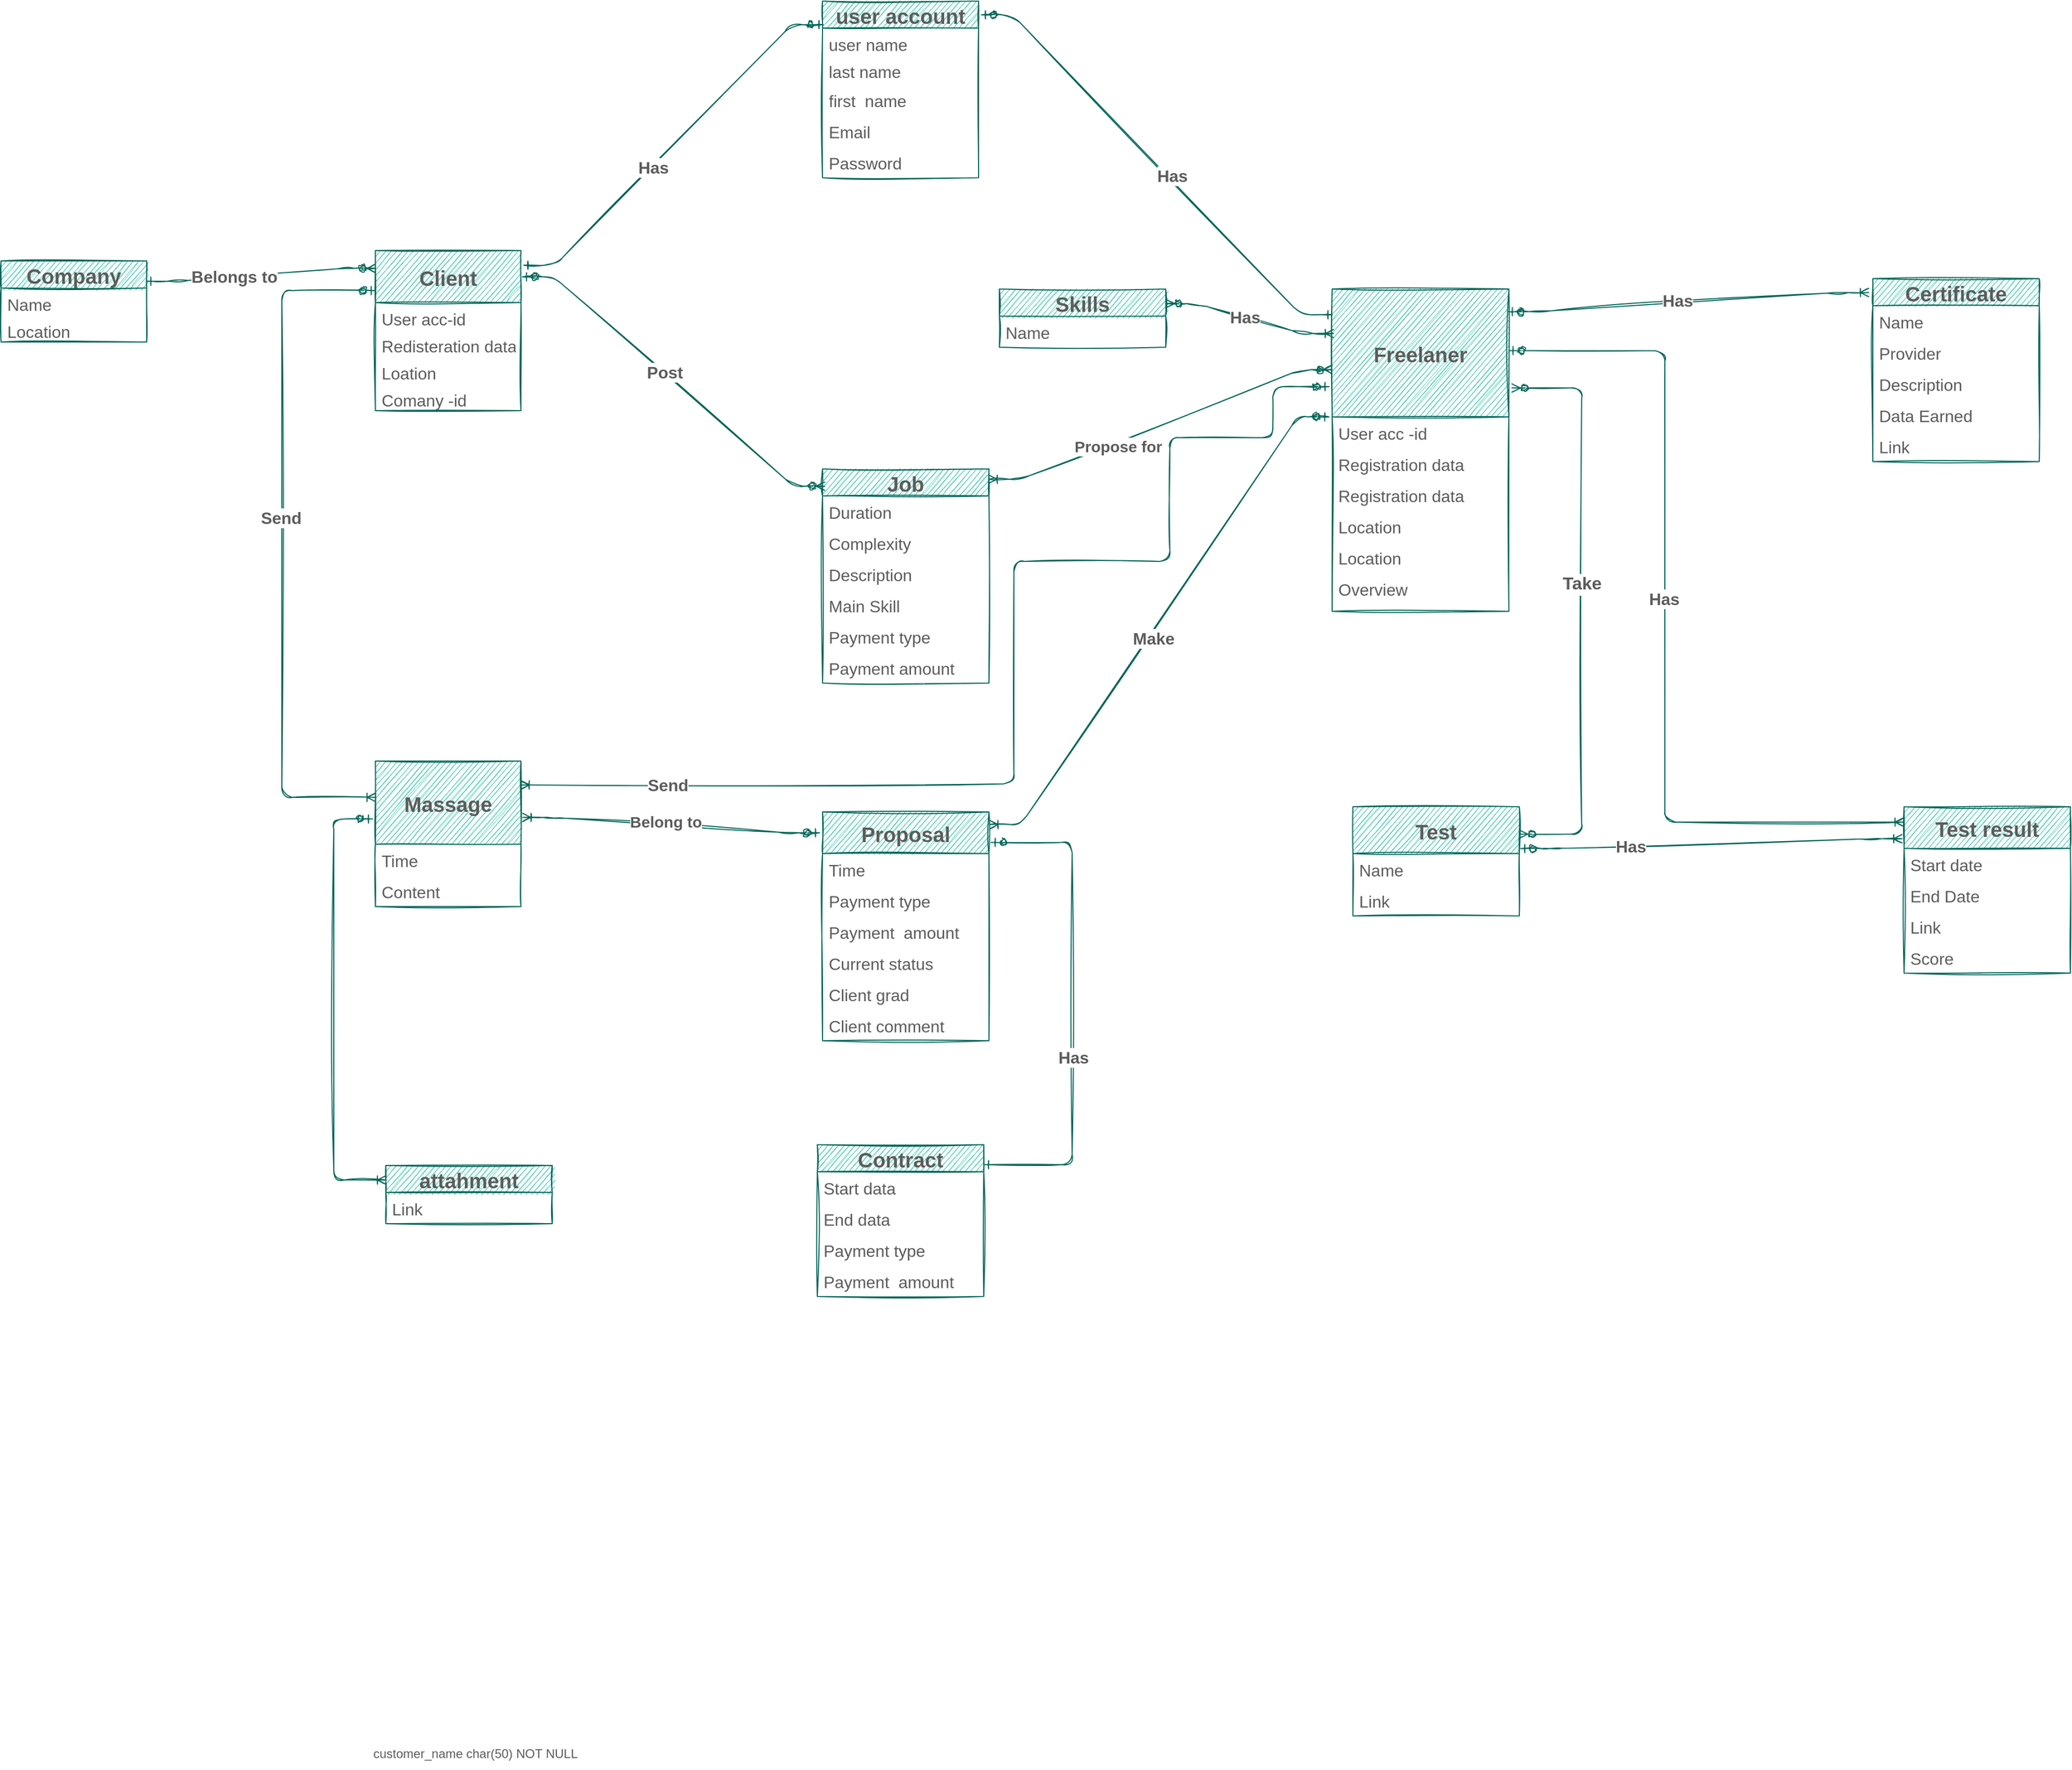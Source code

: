 <mxfile version="14.7.8" type="github"><diagram id="R2lEEEUBdFMjLlhIrx00" name="Page-1"><mxGraphModel dx="1974" dy="2771" grid="1" gridSize="10" guides="1" tooltips="1" connect="1" arrows="1" fold="1" page="1" pageScale="1" pageWidth="850" pageHeight="1100" math="0" shadow="0" extFonts="Permanent Marker^https://fonts.googleapis.com/css?family=Permanent+Marker"><root><mxCell id="0"/><mxCell id="1" parent="0"/><mxCell id="PHDaCR6Fy1kVbtT5OT9l-3" value="customer_name char(50) NOT NULL" style="shape=partialRectangle;overflow=hidden;connectable=0;fillColor=none;top=0;left=0;bottom=0;right=0;align=left;spacingLeft=6;sketch=1;strokeColor=#006658;fontColor=#5C5C5C;" vertex="1" parent="1"><mxGeometry x="60" y="230" width="220" height="30" as="geometry"/></mxCell><mxCell id="PHDaCR6Fy1kVbtT5OT9l-6" value="user account" style="swimlane;fontStyle=1;childLayout=stackLayout;horizontal=1;startSize=26;horizontalStack=0;resizeParent=1;resizeParentMax=0;resizeLast=0;collapsible=1;marginBottom=0;strokeColor=#006658;fontSize=20;sketch=1;fillColor=#21C0A5;fontColor=#5C5C5C;" vertex="1" parent="1"><mxGeometry x="500" y="-1440" width="150" height="170" as="geometry"><mxRectangle x="520" y="-1100" width="120" height="26" as="alternateBounds"/></mxGeometry></mxCell><mxCell id="PHDaCR6Fy1kVbtT5OT9l-7" value="user name" style="text;strokeColor=none;fillColor=none;align=left;verticalAlign=top;spacingLeft=4;spacingRight=4;overflow=hidden;rotatable=0;points=[[0,0.5],[1,0.5]];portConstraint=eastwest;fontSize=16;fontStyle=0;sketch=1;fontColor=#5C5C5C;" vertex="1" parent="PHDaCR6Fy1kVbtT5OT9l-6"><mxGeometry y="26" width="150" height="26" as="geometry"/></mxCell><mxCell id="PHDaCR6Fy1kVbtT5OT9l-8" value="last name" style="text;strokeColor=none;fillColor=none;align=left;verticalAlign=top;spacingLeft=4;spacingRight=4;overflow=hidden;rotatable=0;points=[[0,0.5],[1,0.5]];portConstraint=eastwest;fontStyle=0;sketch=1;fontColor=#5C5C5C;fontSize=16;" vertex="1" parent="PHDaCR6Fy1kVbtT5OT9l-6"><mxGeometry y="52" width="150" height="28" as="geometry"/></mxCell><mxCell id="PHDaCR6Fy1kVbtT5OT9l-9" value="first  name" style="text;strokeColor=none;fillColor=none;align=left;verticalAlign=top;spacingLeft=4;spacingRight=4;overflow=hidden;rotatable=0;points=[[0,0.5],[1,0.5]];portConstraint=eastwest;fontStyle=0;sketch=1;fontColor=#5C5C5C;fontSize=16;" vertex="1" parent="PHDaCR6Fy1kVbtT5OT9l-6"><mxGeometry y="80" width="150" height="30" as="geometry"/></mxCell><mxCell id="PHDaCR6Fy1kVbtT5OT9l-11" value="Email" style="text;strokeColor=none;fillColor=none;align=left;verticalAlign=top;spacingLeft=4;spacingRight=4;overflow=hidden;rotatable=0;points=[[0,0.5],[1,0.5]];portConstraint=eastwest;sketch=1;fontColor=#5C5C5C;fontSize=16;" vertex="1" parent="PHDaCR6Fy1kVbtT5OT9l-6"><mxGeometry y="110" width="150" height="30" as="geometry"/></mxCell><mxCell id="PHDaCR6Fy1kVbtT5OT9l-12" value="Password" style="text;strokeColor=none;fillColor=none;align=left;verticalAlign=top;spacingLeft=4;spacingRight=4;overflow=hidden;rotatable=0;points=[[0,0.5],[1,0.5]];portConstraint=eastwest;sketch=1;fontColor=#5C5C5C;fontSize=16;" vertex="1" parent="PHDaCR6Fy1kVbtT5OT9l-6"><mxGeometry y="140" width="150" height="30" as="geometry"/></mxCell><mxCell id="PHDaCR6Fy1kVbtT5OT9l-13" value="Client" style="swimlane;fontStyle=1;childLayout=stackLayout;horizontal=1;startSize=50;horizontalStack=0;resizeParent=1;resizeParentMax=0;resizeLast=0;collapsible=1;marginBottom=0;fontSize=20;strokeColor=#006658;sketch=1;fillColor=#21C0A5;fontColor=#5C5C5C;" vertex="1" parent="1"><mxGeometry x="70" y="-1200" width="140" height="154" as="geometry"><mxRectangle x="190" y="-990" width="90" height="30" as="alternateBounds"/></mxGeometry></mxCell><mxCell id="PHDaCR6Fy1kVbtT5OT9l-14" value="User acc-id" style="text;strokeColor=none;fillColor=none;align=left;verticalAlign=top;spacingLeft=4;spacingRight=4;overflow=hidden;rotatable=0;points=[[0,0.5],[1,0.5]];portConstraint=eastwest;sketch=1;fontColor=#5C5C5C;fontSize=16;" vertex="1" parent="PHDaCR6Fy1kVbtT5OT9l-13"><mxGeometry y="50" width="140" height="26" as="geometry"/></mxCell><mxCell id="PHDaCR6Fy1kVbtT5OT9l-15" value="Redisteration data" style="text;strokeColor=none;fillColor=none;align=left;verticalAlign=top;spacingLeft=4;spacingRight=4;overflow=hidden;rotatable=0;points=[[0,0.5],[1,0.5]];portConstraint=eastwest;sketch=1;fontColor=#5C5C5C;fontSize=16;" vertex="1" parent="PHDaCR6Fy1kVbtT5OT9l-13"><mxGeometry y="76" width="140" height="26" as="geometry"/></mxCell><mxCell id="PHDaCR6Fy1kVbtT5OT9l-16" value="Loation" style="text;strokeColor=none;fillColor=none;align=left;verticalAlign=top;spacingLeft=4;spacingRight=4;overflow=hidden;rotatable=0;points=[[0,0.5],[1,0.5]];portConstraint=eastwest;sketch=1;fontColor=#5C5C5C;fontSize=16;" vertex="1" parent="PHDaCR6Fy1kVbtT5OT9l-13"><mxGeometry y="102" width="140" height="26" as="geometry"/></mxCell><mxCell id="PHDaCR6Fy1kVbtT5OT9l-19" value="Comany -id" style="text;strokeColor=none;fillColor=none;align=left;verticalAlign=top;spacingLeft=4;spacingRight=4;overflow=hidden;rotatable=0;points=[[0,0.5],[1,0.5]];portConstraint=eastwest;sketch=1;fontColor=#5C5C5C;fontSize=16;" vertex="1" parent="PHDaCR6Fy1kVbtT5OT9l-13"><mxGeometry y="128" width="140" height="26" as="geometry"/></mxCell><mxCell id="PHDaCR6Fy1kVbtT5OT9l-20" value="Company" style="swimlane;fontStyle=1;childLayout=stackLayout;horizontal=1;startSize=26;horizontalStack=0;resizeParent=1;resizeParentMax=0;resizeLast=0;collapsible=1;marginBottom=0;fontSize=20;strokeColor=#006658;sketch=1;fillColor=#21C0A5;fontColor=#5C5C5C;" vertex="1" parent="1"><mxGeometry x="-290" y="-1190" width="140" height="78" as="geometry"><mxRectangle x="20" y="-990" width="100" height="26" as="alternateBounds"/></mxGeometry></mxCell><mxCell id="PHDaCR6Fy1kVbtT5OT9l-21" value="Name" style="text;strokeColor=none;fillColor=none;align=left;verticalAlign=top;spacingLeft=4;spacingRight=4;overflow=hidden;rotatable=0;points=[[0,0.5],[1,0.5]];portConstraint=eastwest;sketch=1;fontColor=#5C5C5C;fontSize=16;" vertex="1" parent="PHDaCR6Fy1kVbtT5OT9l-20"><mxGeometry y="26" width="140" height="26" as="geometry"/></mxCell><mxCell id="PHDaCR6Fy1kVbtT5OT9l-22" value="Location" style="text;strokeColor=none;fillColor=none;align=left;verticalAlign=top;spacingLeft=4;spacingRight=4;overflow=hidden;rotatable=0;points=[[0,0.5],[1,0.5]];portConstraint=eastwest;sketch=1;fontColor=#5C5C5C;fontSize=16;" vertex="1" parent="PHDaCR6Fy1kVbtT5OT9l-20"><mxGeometry y="52" width="140" height="26" as="geometry"/></mxCell><mxCell id="PHDaCR6Fy1kVbtT5OT9l-25" value="Freelaner" style="swimlane;fontStyle=1;childLayout=stackLayout;horizontal=1;startSize=123;horizontalStack=0;resizeParent=1;resizeParentMax=0;resizeLast=0;collapsible=1;marginBottom=0;align=center;fontSize=20;strokeColor=#006658;strokeWidth=1;perimeterSpacing=0;sketch=1;fillColor=#21C0A5;fontColor=#5C5C5C;" vertex="1" parent="1"><mxGeometry x="990" y="-1163" width="170" height="310" as="geometry"><mxRectangle x="920" y="-1090" width="90" height="26" as="alternateBounds"/></mxGeometry></mxCell><mxCell id="PHDaCR6Fy1kVbtT5OT9l-26" value="User acc -id" style="text;strokeColor=none;fillColor=none;spacingLeft=4;spacingRight=4;overflow=hidden;rotatable=0;points=[[0,0.5],[1,0.5]];portConstraint=eastwest;fontSize=16;strokeWidth=1;sketch=1;fontColor=#5C5C5C;" vertex="1" parent="PHDaCR6Fy1kVbtT5OT9l-25"><mxGeometry y="123" width="170" height="30" as="geometry"/></mxCell><mxCell id="PHDaCR6Fy1kVbtT5OT9l-27" value="Registration data" style="text;strokeColor=none;fillColor=none;spacingLeft=4;spacingRight=4;overflow=hidden;rotatable=0;points=[[0,0.5],[1,0.5]];portConstraint=eastwest;fontSize=16;strokeWidth=1;sketch=1;fontColor=#5C5C5C;" vertex="1" parent="PHDaCR6Fy1kVbtT5OT9l-25"><mxGeometry y="153" width="170" height="30" as="geometry"/></mxCell><mxCell id="PHDaCR6Fy1kVbtT5OT9l-130" value="Registration data" style="text;strokeColor=none;fillColor=none;spacingLeft=4;spacingRight=4;overflow=hidden;rotatable=0;points=[[0,0.5],[1,0.5]];portConstraint=eastwest;fontSize=16;strokeWidth=1;sketch=1;fontColor=#5C5C5C;" vertex="1" parent="PHDaCR6Fy1kVbtT5OT9l-25"><mxGeometry y="183" width="170" height="30" as="geometry"/></mxCell><mxCell id="PHDaCR6Fy1kVbtT5OT9l-28" value="Location" style="text;strokeColor=none;fillColor=none;spacingLeft=4;spacingRight=4;overflow=hidden;rotatable=0;points=[[0,0.5],[1,0.5]];portConstraint=eastwest;fontSize=16;strokeWidth=1;sketch=1;fontColor=#5C5C5C;" vertex="1" parent="PHDaCR6Fy1kVbtT5OT9l-25"><mxGeometry y="213" width="170" height="30" as="geometry"/></mxCell><mxCell id="PHDaCR6Fy1kVbtT5OT9l-29" value="Location" style="text;strokeColor=none;fillColor=none;spacingLeft=4;spacingRight=4;overflow=hidden;rotatable=0;points=[[0,0.5],[1,0.5]];portConstraint=eastwest;fontSize=16;sketch=1;fontColor=#5C5C5C;" vertex="1" parent="PHDaCR6Fy1kVbtT5OT9l-25"><mxGeometry y="243" width="170" height="30" as="geometry"/></mxCell><mxCell id="PHDaCR6Fy1kVbtT5OT9l-30" value="Overview" style="text;strokeColor=none;fillColor=none;spacingLeft=4;spacingRight=4;overflow=hidden;rotatable=0;points=[[0,0.5],[1,0.5]];portConstraint=eastwest;fontSize=16;sketch=1;fontColor=#5C5C5C;" vertex="1" parent="PHDaCR6Fy1kVbtT5OT9l-25"><mxGeometry y="273" width="170" height="37" as="geometry"/></mxCell><mxCell id="PHDaCR6Fy1kVbtT5OT9l-31" value="Certificate" style="swimlane;fontStyle=1;childLayout=stackLayout;horizontal=1;startSize=26;horizontalStack=0;resizeParent=1;resizeParentMax=0;resizeLast=0;collapsible=1;marginBottom=0;align=center;fontSize=20;strokeColor=#006658;sketch=1;fillColor=#21C0A5;fontColor=#5C5C5C;" vertex="1" parent="1"><mxGeometry x="1510" y="-1173" width="160" height="176" as="geometry"><mxRectangle x="820" y="-1060" width="100" height="26" as="alternateBounds"/></mxGeometry></mxCell><mxCell id="PHDaCR6Fy1kVbtT5OT9l-32" value="Name" style="text;strokeColor=none;fillColor=none;spacingLeft=4;spacingRight=4;overflow=hidden;rotatable=0;points=[[0,0.5],[1,0.5]];portConstraint=eastwest;fontSize=16;sketch=1;fontColor=#5C5C5C;" vertex="1" parent="PHDaCR6Fy1kVbtT5OT9l-31"><mxGeometry y="26" width="160" height="30" as="geometry"/></mxCell><mxCell id="PHDaCR6Fy1kVbtT5OT9l-33" value="Provider" style="text;strokeColor=none;fillColor=none;spacingLeft=4;spacingRight=4;overflow=hidden;rotatable=0;points=[[0,0.5],[1,0.5]];portConstraint=eastwest;fontSize=16;sketch=1;fontColor=#5C5C5C;" vertex="1" parent="PHDaCR6Fy1kVbtT5OT9l-31"><mxGeometry y="56" width="160" height="30" as="geometry"/></mxCell><mxCell id="PHDaCR6Fy1kVbtT5OT9l-34" value="Description" style="text;strokeColor=none;fillColor=none;spacingLeft=4;spacingRight=4;overflow=hidden;rotatable=0;points=[[0,0.5],[1,0.5]];portConstraint=eastwest;fontSize=16;sketch=1;fontColor=#5C5C5C;" vertex="1" parent="PHDaCR6Fy1kVbtT5OT9l-31"><mxGeometry y="86" width="160" height="30" as="geometry"/></mxCell><mxCell id="PHDaCR6Fy1kVbtT5OT9l-35" value="Data Earned" style="text;strokeColor=none;fillColor=none;spacingLeft=4;spacingRight=4;overflow=hidden;rotatable=0;points=[[0,0.5],[1,0.5]];portConstraint=eastwest;fontSize=16;sketch=1;fontColor=#5C5C5C;" vertex="1" parent="PHDaCR6Fy1kVbtT5OT9l-31"><mxGeometry y="116" width="160" height="30" as="geometry"/></mxCell><mxCell id="PHDaCR6Fy1kVbtT5OT9l-36" value="Link" style="text;strokeColor=none;fillColor=none;spacingLeft=4;spacingRight=4;overflow=hidden;rotatable=0;points=[[0,0.5],[1,0.5]];portConstraint=eastwest;fontSize=16;sketch=1;fontColor=#5C5C5C;" vertex="1" parent="PHDaCR6Fy1kVbtT5OT9l-31"><mxGeometry y="146" width="160" height="30" as="geometry"/></mxCell><mxCell id="PHDaCR6Fy1kVbtT5OT9l-39" value="Skills" style="swimlane;fontStyle=1;childLayout=stackLayout;horizontal=1;startSize=26;horizontalStack=0;resizeParent=1;resizeParentMax=0;resizeLast=0;collapsible=1;marginBottom=0;align=center;fontSize=20;strokeColor=#006658;sketch=1;fillColor=#21C0A5;fontColor=#5C5C5C;" vertex="1" parent="1"><mxGeometry x="670" y="-1163" width="160" height="56" as="geometry"/></mxCell><mxCell id="PHDaCR6Fy1kVbtT5OT9l-40" value="Name" style="text;strokeColor=none;fillColor=none;spacingLeft=4;spacingRight=4;overflow=hidden;rotatable=0;points=[[0,0.5],[1,0.5]];portConstraint=eastwest;fontSize=16;sketch=1;fontColor=#5C5C5C;" vertex="1" parent="PHDaCR6Fy1kVbtT5OT9l-39"><mxGeometry y="26" width="160" height="30" as="geometry"/></mxCell><mxCell id="PHDaCR6Fy1kVbtT5OT9l-43" value="Test" style="swimlane;fontStyle=1;childLayout=stackLayout;horizontal=1;startSize=45;horizontalStack=0;resizeParent=1;resizeParentMax=0;resizeLast=0;collapsible=1;marginBottom=0;align=center;fontSize=20;strokeColor=#006658;sketch=1;fillColor=#21C0A5;fontColor=#5C5C5C;" vertex="1" parent="1"><mxGeometry x="1010" y="-665" width="160" height="105" as="geometry"/></mxCell><mxCell id="PHDaCR6Fy1kVbtT5OT9l-44" value="Name" style="text;strokeColor=none;fillColor=none;spacingLeft=4;spacingRight=4;overflow=hidden;rotatable=0;points=[[0,0.5],[1,0.5]];portConstraint=eastwest;fontSize=16;sketch=1;fontColor=#5C5C5C;" vertex="1" parent="PHDaCR6Fy1kVbtT5OT9l-43"><mxGeometry y="45" width="160" height="30" as="geometry"/></mxCell><mxCell id="PHDaCR6Fy1kVbtT5OT9l-45" value="Link" style="text;strokeColor=none;fillColor=none;spacingLeft=4;spacingRight=4;overflow=hidden;rotatable=0;points=[[0,0.5],[1,0.5]];portConstraint=eastwest;fontSize=16;sketch=1;fontColor=#5C5C5C;" vertex="1" parent="PHDaCR6Fy1kVbtT5OT9l-43"><mxGeometry y="75" width="160" height="30" as="geometry"/></mxCell><mxCell id="PHDaCR6Fy1kVbtT5OT9l-47" value="Test result" style="swimlane;fontStyle=1;childLayout=stackLayout;horizontal=1;startSize=40;horizontalStack=0;resizeParent=1;resizeParentMax=0;resizeLast=0;collapsible=1;marginBottom=0;align=center;fontSize=20;strokeColor=#006658;sketch=1;fillColor=#21C0A5;fontColor=#5C5C5C;" vertex="1" parent="1"><mxGeometry x="1540" y="-665" width="160" height="160" as="geometry"/></mxCell><mxCell id="PHDaCR6Fy1kVbtT5OT9l-48" value="Start date" style="text;strokeColor=none;fillColor=none;spacingLeft=4;spacingRight=4;overflow=hidden;rotatable=0;points=[[0,0.5],[1,0.5]];portConstraint=eastwest;fontSize=16;sketch=1;fontColor=#5C5C5C;" vertex="1" parent="PHDaCR6Fy1kVbtT5OT9l-47"><mxGeometry y="40" width="160" height="30" as="geometry"/></mxCell><mxCell id="PHDaCR6Fy1kVbtT5OT9l-49" value="End Date" style="text;strokeColor=none;fillColor=none;spacingLeft=4;spacingRight=4;overflow=hidden;rotatable=0;points=[[0,0.5],[1,0.5]];portConstraint=eastwest;fontSize=16;sketch=1;fontColor=#5C5C5C;" vertex="1" parent="PHDaCR6Fy1kVbtT5OT9l-47"><mxGeometry y="70" width="160" height="30" as="geometry"/></mxCell><mxCell id="PHDaCR6Fy1kVbtT5OT9l-50" value="Link" style="text;strokeColor=none;fillColor=none;spacingLeft=4;spacingRight=4;overflow=hidden;rotatable=0;points=[[0,0.5],[1,0.5]];portConstraint=eastwest;fontSize=16;sketch=1;fontColor=#5C5C5C;" vertex="1" parent="PHDaCR6Fy1kVbtT5OT9l-47"><mxGeometry y="100" width="160" height="30" as="geometry"/></mxCell><mxCell id="PHDaCR6Fy1kVbtT5OT9l-51" value="Score" style="text;strokeColor=none;fillColor=none;spacingLeft=4;spacingRight=4;overflow=hidden;rotatable=0;points=[[0,0.5],[1,0.5]];portConstraint=eastwest;fontSize=16;sketch=1;fontColor=#5C5C5C;" vertex="1" parent="PHDaCR6Fy1kVbtT5OT9l-47"><mxGeometry y="130" width="160" height="30" as="geometry"/></mxCell><mxCell id="PHDaCR6Fy1kVbtT5OT9l-52" value="Job" style="swimlane;fontStyle=1;childLayout=stackLayout;horizontal=1;startSize=26;horizontalStack=0;resizeParent=1;resizeParentMax=0;resizeLast=0;collapsible=1;marginBottom=0;align=center;fontSize=20;strokeColor=#006658;sketch=1;fillColor=#21C0A5;fontColor=#5C5C5C;" vertex="1" parent="1"><mxGeometry x="500" y="-990" width="160" height="206" as="geometry"/></mxCell><mxCell id="PHDaCR6Fy1kVbtT5OT9l-53" value="Duration" style="text;strokeColor=none;fillColor=none;spacingLeft=4;spacingRight=4;overflow=hidden;rotatable=0;points=[[0,0.5],[1,0.5]];portConstraint=eastwest;fontSize=16;sketch=1;fontColor=#5C5C5C;" vertex="1" parent="PHDaCR6Fy1kVbtT5OT9l-52"><mxGeometry y="26" width="160" height="30" as="geometry"/></mxCell><mxCell id="PHDaCR6Fy1kVbtT5OT9l-54" value="Complexity" style="text;strokeColor=none;fillColor=none;spacingLeft=4;spacingRight=4;overflow=hidden;rotatable=0;points=[[0,0.5],[1,0.5]];portConstraint=eastwest;fontSize=16;sketch=1;fontColor=#5C5C5C;" vertex="1" parent="PHDaCR6Fy1kVbtT5OT9l-52"><mxGeometry y="56" width="160" height="30" as="geometry"/></mxCell><mxCell id="PHDaCR6Fy1kVbtT5OT9l-55" value="Description" style="text;strokeColor=none;fillColor=none;spacingLeft=4;spacingRight=4;overflow=hidden;rotatable=0;points=[[0,0.5],[1,0.5]];portConstraint=eastwest;fontSize=16;sketch=1;fontColor=#5C5C5C;" vertex="1" parent="PHDaCR6Fy1kVbtT5OT9l-52"><mxGeometry y="86" width="160" height="30" as="geometry"/></mxCell><mxCell id="PHDaCR6Fy1kVbtT5OT9l-56" value="Main Skill" style="text;strokeColor=none;fillColor=none;spacingLeft=4;spacingRight=4;overflow=hidden;rotatable=0;points=[[0,0.5],[1,0.5]];portConstraint=eastwest;fontSize=16;sketch=1;fontColor=#5C5C5C;" vertex="1" parent="PHDaCR6Fy1kVbtT5OT9l-52"><mxGeometry y="116" width="160" height="30" as="geometry"/></mxCell><mxCell id="PHDaCR6Fy1kVbtT5OT9l-57" value="Payment type" style="text;strokeColor=none;fillColor=none;spacingLeft=4;spacingRight=4;overflow=hidden;rotatable=0;points=[[0,0.5],[1,0.5]];portConstraint=eastwest;fontSize=16;sketch=1;fontColor=#5C5C5C;" vertex="1" parent="PHDaCR6Fy1kVbtT5OT9l-52"><mxGeometry y="146" width="160" height="30" as="geometry"/></mxCell><mxCell id="PHDaCR6Fy1kVbtT5OT9l-58" value="Payment amount" style="text;strokeColor=none;fillColor=none;spacingLeft=4;spacingRight=4;overflow=hidden;rotatable=0;points=[[0,0.5],[1,0.5]];portConstraint=eastwest;fontSize=16;sketch=1;fontColor=#5C5C5C;" vertex="1" parent="PHDaCR6Fy1kVbtT5OT9l-52"><mxGeometry y="176" width="160" height="30" as="geometry"/></mxCell><mxCell id="PHDaCR6Fy1kVbtT5OT9l-59" value="Proposal" style="swimlane;fontStyle=1;childLayout=stackLayout;horizontal=1;startSize=40;horizontalStack=0;resizeParent=1;resizeParentMax=0;resizeLast=0;collapsible=1;marginBottom=0;align=center;fontSize=20;strokeColor=#006658;sketch=1;fillColor=#21C0A5;fontColor=#5C5C5C;" vertex="1" parent="1"><mxGeometry x="500" y="-660" width="160" height="220" as="geometry"/></mxCell><mxCell id="PHDaCR6Fy1kVbtT5OT9l-60" value="Time" style="text;strokeColor=none;fillColor=none;spacingLeft=4;spacingRight=4;overflow=hidden;rotatable=0;points=[[0,0.5],[1,0.5]];portConstraint=eastwest;fontSize=16;sketch=1;fontColor=#5C5C5C;" vertex="1" parent="PHDaCR6Fy1kVbtT5OT9l-59"><mxGeometry y="40" width="160" height="30" as="geometry"/></mxCell><mxCell id="PHDaCR6Fy1kVbtT5OT9l-61" value="Payment type" style="text;strokeColor=none;fillColor=none;spacingLeft=4;spacingRight=4;overflow=hidden;rotatable=0;points=[[0,0.5],[1,0.5]];portConstraint=eastwest;fontSize=16;sketch=1;fontColor=#5C5C5C;" vertex="1" parent="PHDaCR6Fy1kVbtT5OT9l-59"><mxGeometry y="70" width="160" height="30" as="geometry"/></mxCell><mxCell id="PHDaCR6Fy1kVbtT5OT9l-62" value="Payment  amount" style="text;strokeColor=none;fillColor=none;spacingLeft=4;spacingRight=4;overflow=hidden;rotatable=0;points=[[0,0.5],[1,0.5]];portConstraint=eastwest;fontSize=16;sketch=1;fontColor=#5C5C5C;" vertex="1" parent="PHDaCR6Fy1kVbtT5OT9l-59"><mxGeometry y="100" width="160" height="30" as="geometry"/></mxCell><mxCell id="PHDaCR6Fy1kVbtT5OT9l-63" value="Current status" style="text;strokeColor=none;fillColor=none;spacingLeft=4;spacingRight=4;overflow=hidden;rotatable=0;points=[[0,0.5],[1,0.5]];portConstraint=eastwest;fontSize=16;sketch=1;fontColor=#5C5C5C;" vertex="1" parent="PHDaCR6Fy1kVbtT5OT9l-59"><mxGeometry y="130" width="160" height="30" as="geometry"/></mxCell><mxCell id="PHDaCR6Fy1kVbtT5OT9l-64" value="Client grad" style="text;strokeColor=none;fillColor=none;spacingLeft=4;spacingRight=4;overflow=hidden;rotatable=0;points=[[0,0.5],[1,0.5]];portConstraint=eastwest;fontSize=16;sketch=1;fontColor=#5C5C5C;" vertex="1" parent="PHDaCR6Fy1kVbtT5OT9l-59"><mxGeometry y="160" width="160" height="30" as="geometry"/></mxCell><mxCell id="PHDaCR6Fy1kVbtT5OT9l-65" value="Client comment" style="text;strokeColor=none;fillColor=none;spacingLeft=4;spacingRight=4;overflow=hidden;rotatable=0;points=[[0,0.5],[1,0.5]];portConstraint=eastwest;fontSize=16;sketch=1;fontColor=#5C5C5C;" vertex="1" parent="PHDaCR6Fy1kVbtT5OT9l-59"><mxGeometry y="190" width="160" height="30" as="geometry"/></mxCell><mxCell id="PHDaCR6Fy1kVbtT5OT9l-70" value="attahment" style="swimlane;fontStyle=1;childLayout=stackLayout;horizontal=1;startSize=26;horizontalStack=0;resizeParent=1;resizeParentMax=0;resizeLast=0;collapsible=1;marginBottom=0;align=center;fontSize=20;strokeColor=#006658;sketch=1;fillColor=#21C0A5;fontColor=#5C5C5C;" vertex="1" parent="1"><mxGeometry x="80" y="-320" width="160" height="56" as="geometry"/></mxCell><mxCell id="PHDaCR6Fy1kVbtT5OT9l-71" value="Link" style="text;strokeColor=none;fillColor=none;spacingLeft=4;spacingRight=4;overflow=hidden;rotatable=0;points=[[0,0.5],[1,0.5]];portConstraint=eastwest;fontSize=16;sketch=1;fontColor=#5C5C5C;" vertex="1" parent="PHDaCR6Fy1kVbtT5OT9l-70"><mxGeometry y="26" width="160" height="30" as="geometry"/></mxCell><mxCell id="PHDaCR6Fy1kVbtT5OT9l-74" value="Contract" style="swimlane;fontStyle=1;childLayout=stackLayout;horizontal=1;startSize=26;horizontalStack=0;resizeParent=1;resizeParentMax=0;resizeLast=0;collapsible=1;marginBottom=0;align=center;fontSize=20;strokeColor=#006658;sketch=1;fillColor=#21C0A5;fontColor=#5C5C5C;" vertex="1" parent="1"><mxGeometry x="495" y="-340" width="160" height="146" as="geometry"/></mxCell><mxCell id="PHDaCR6Fy1kVbtT5OT9l-75" value="Start data" style="text;strokeColor=none;fillColor=none;spacingLeft=4;spacingRight=4;overflow=hidden;rotatable=0;points=[[0,0.5],[1,0.5]];portConstraint=eastwest;fontSize=16;sketch=1;fontColor=#5C5C5C;" vertex="1" parent="PHDaCR6Fy1kVbtT5OT9l-74"><mxGeometry y="26" width="160" height="30" as="geometry"/></mxCell><mxCell id="PHDaCR6Fy1kVbtT5OT9l-76" value="End data" style="text;strokeColor=none;fillColor=none;spacingLeft=4;spacingRight=4;overflow=hidden;rotatable=0;points=[[0,0.5],[1,0.5]];portConstraint=eastwest;fontSize=16;sketch=1;fontColor=#5C5C5C;" vertex="1" parent="PHDaCR6Fy1kVbtT5OT9l-74"><mxGeometry y="56" width="160" height="30" as="geometry"/></mxCell><mxCell id="PHDaCR6Fy1kVbtT5OT9l-77" value="Payment type" style="text;strokeColor=none;fillColor=none;spacingLeft=4;spacingRight=4;overflow=hidden;rotatable=0;points=[[0,0.5],[1,0.5]];portConstraint=eastwest;fontSize=16;sketch=1;fontColor=#5C5C5C;" vertex="1" parent="PHDaCR6Fy1kVbtT5OT9l-74"><mxGeometry y="86" width="160" height="30" as="geometry"/></mxCell><mxCell id="PHDaCR6Fy1kVbtT5OT9l-78" value="Payment  amount" style="text;strokeColor=none;fillColor=none;spacingLeft=4;spacingRight=4;overflow=hidden;rotatable=0;points=[[0,0.5],[1,0.5]];portConstraint=eastwest;fontSize=16;sketch=1;fontColor=#5C5C5C;" vertex="1" parent="PHDaCR6Fy1kVbtT5OT9l-74"><mxGeometry y="116" width="160" height="30" as="geometry"/></mxCell><mxCell id="PHDaCR6Fy1kVbtT5OT9l-79" value="" style="edgeStyle=entityRelationEdgeStyle;fontSize=12;html=1;endArrow=ERzeroToOne;endFill=1;entryX=1.018;entryY=0.078;entryDx=0;entryDy=0;entryPerimeter=0;exitX=0;exitY=0.08;exitDx=0;exitDy=0;startArrow=ERone;startFill=0;exitPerimeter=0;sketch=1;strokeColor=#006658;fontColor=#5C5C5C;" edge="1" parent="1" source="PHDaCR6Fy1kVbtT5OT9l-25" target="PHDaCR6Fy1kVbtT5OT9l-6"><mxGeometry width="100" height="100" relative="1" as="geometry"><mxPoint x="700" y="-1150" as="sourcePoint"/><mxPoint x="800" y="-1250" as="targetPoint"/></mxGeometry></mxCell><mxCell id="PHDaCR6Fy1kVbtT5OT9l-81" value="&lt;b&gt;&lt;font style=&quot;font-size: 16px&quot;&gt;Has&lt;/font&gt;&lt;/b&gt;" style="edgeLabel;html=1;align=center;verticalAlign=middle;resizable=0;points=[];fontSize=13;sketch=1;fontColor=#5C5C5C;" vertex="1" connectable="0" parent="PHDaCR6Fy1kVbtT5OT9l-79"><mxGeometry x="-0.076" y="-3" relative="1" as="geometry"><mxPoint as="offset"/></mxGeometry></mxCell><mxCell id="PHDaCR6Fy1kVbtT5OT9l-80" value="" style="edgeStyle=entityRelationEdgeStyle;fontSize=12;html=1;endArrow=ERzeroToOne;endFill=1;entryX=0.004;entryY=0.133;entryDx=0;entryDy=0;entryPerimeter=0;exitX=1.019;exitY=0.092;exitDx=0;exitDy=0;exitPerimeter=0;startArrow=ERone;startFill=0;sketch=1;strokeColor=#006658;fontColor=#5C5C5C;" edge="1" parent="1" source="PHDaCR6Fy1kVbtT5OT9l-13" target="PHDaCR6Fy1kVbtT5OT9l-6"><mxGeometry width="100" height="100" relative="1" as="geometry"><mxPoint x="330" y="-1150" as="sourcePoint"/><mxPoint x="430" y="-1250" as="targetPoint"/></mxGeometry></mxCell><mxCell id="PHDaCR6Fy1kVbtT5OT9l-82" value="&lt;font size=&quot;1&quot;&gt;&lt;b style=&quot;font-size: 16px&quot;&gt;Has&lt;/b&gt;&lt;/font&gt;" style="edgeLabel;html=1;align=center;verticalAlign=middle;resizable=0;points=[];fontSize=13;sketch=1;fontColor=#5C5C5C;" vertex="1" connectable="0" parent="PHDaCR6Fy1kVbtT5OT9l-80"><mxGeometry x="-0.148" y="-2" relative="1" as="geometry"><mxPoint x="-1" as="offset"/></mxGeometry></mxCell><mxCell id="PHDaCR6Fy1kVbtT5OT9l-83" value="" style="edgeStyle=entityRelationEdgeStyle;fontSize=12;html=1;endArrow=ERzeroToOne;endFill=1;entryX=1.01;entryY=0.164;entryDx=0;entryDy=0;entryPerimeter=0;exitX=0.013;exitY=0.081;exitDx=0;exitDy=0;exitPerimeter=0;startArrow=ERzeroToMany;startFill=1;sketch=1;strokeColor=#006658;fontColor=#5C5C5C;" edge="1" parent="1" source="PHDaCR6Fy1kVbtT5OT9l-52" target="PHDaCR6Fy1kVbtT5OT9l-13"><mxGeometry width="100" height="100" relative="1" as="geometry"><mxPoint x="280" y="-960" as="sourcePoint"/><mxPoint x="380" y="-1060" as="targetPoint"/></mxGeometry></mxCell><mxCell id="PHDaCR6Fy1kVbtT5OT9l-84" value="&lt;b&gt;&lt;font style=&quot;font-size: 16px&quot;&gt;Post&lt;/font&gt;&lt;/b&gt;" style="edgeLabel;html=1;align=center;verticalAlign=middle;resizable=0;points=[];fontSize=13;sketch=1;fontColor=#5C5C5C;" vertex="1" connectable="0" parent="PHDaCR6Fy1kVbtT5OT9l-83"><mxGeometry x="0.072" y="-1" relative="1" as="geometry"><mxPoint as="offset"/></mxGeometry></mxCell><mxCell id="PHDaCR6Fy1kVbtT5OT9l-85" value="" style="edgeStyle=entityRelationEdgeStyle;fontSize=12;html=1;endArrow=ERzeroToMany;startArrow=ERone;exitX=1;exitY=0.25;exitDx=0;exitDy=0;endFill=1;startFill=0;entryX=0;entryY=0.111;entryDx=0;entryDy=0;entryPerimeter=0;sketch=1;strokeColor=#006658;fontColor=#5C5C5C;" edge="1" parent="1" source="PHDaCR6Fy1kVbtT5OT9l-20" target="PHDaCR6Fy1kVbtT5OT9l-13"><mxGeometry width="100" height="100" relative="1" as="geometry"><mxPoint x="-70" y="-1074" as="sourcePoint"/><mxPoint x="40" y="-1150" as="targetPoint"/></mxGeometry></mxCell><mxCell id="PHDaCR6Fy1kVbtT5OT9l-88" value="&lt;font style=&quot;font-size: 16px&quot;&gt;&lt;b&gt;Belongs to&lt;/b&gt;&lt;/font&gt;" style="edgeLabel;html=1;align=center;verticalAlign=middle;resizable=0;points=[];fontSize=13;sketch=1;fontColor=#5C5C5C;" vertex="1" connectable="0" parent="PHDaCR6Fy1kVbtT5OT9l-85"><mxGeometry x="-0.158" y="-3" relative="1" as="geometry"><mxPoint x="-9" y="-3" as="offset"/></mxGeometry></mxCell><mxCell id="PHDaCR6Fy1kVbtT5OT9l-89" value="" style="edgeStyle=entityRelationEdgeStyle;fontSize=12;html=1;endArrow=ERzeroToMany;endFill=1;entryX=0;entryY=0.25;entryDx=0;entryDy=0;startArrow=ERoneToMany;startFill=0;sketch=1;strokeColor=#006658;fontColor=#5C5C5C;" edge="1" parent="1" target="PHDaCR6Fy1kVbtT5OT9l-25"><mxGeometry width="100" height="100" relative="1" as="geometry"><mxPoint x="660" y="-980" as="sourcePoint"/><mxPoint x="990" y="-1190" as="targetPoint"/></mxGeometry></mxCell><mxCell id="PHDaCR6Fy1kVbtT5OT9l-90" value="&lt;b&gt;&lt;font style=&quot;font-size: 15px&quot;&gt;Propose for&lt;/font&gt;&lt;/b&gt;" style="edgeLabel;html=1;align=center;verticalAlign=middle;resizable=0;points=[];fontSize=13;sketch=1;fontColor=#5C5C5C;" vertex="1" connectable="0" parent="PHDaCR6Fy1kVbtT5OT9l-89"><mxGeometry x="-0.262" y="-4" relative="1" as="geometry"><mxPoint as="offset"/></mxGeometry></mxCell><mxCell id="PHDaCR6Fy1kVbtT5OT9l-92" value="" style="edgeStyle=entityRelationEdgeStyle;fontSize=12;html=1;endArrow=ERoneToMany;endFill=0;entryX=-0.025;entryY=0.076;entryDx=0;entryDy=0;entryPerimeter=0;exitX=0.996;exitY=0.07;exitDx=0;exitDy=0;exitPerimeter=0;startArrow=ERzeroToOne;startFill=1;sketch=1;strokeColor=#006658;fontColor=#5C5C5C;" edge="1" parent="1" source="PHDaCR6Fy1kVbtT5OT9l-25" target="PHDaCR6Fy1kVbtT5OT9l-31"><mxGeometry width="100" height="100" relative="1" as="geometry"><mxPoint x="1300" y="-1030" as="sourcePoint"/><mxPoint x="1400" y="-1130" as="targetPoint"/></mxGeometry></mxCell><mxCell id="PHDaCR6Fy1kVbtT5OT9l-93" value="&lt;font size=&quot;1&quot;&gt;&lt;b style=&quot;font-size: 16px&quot;&gt;Has&lt;/b&gt;&lt;/font&gt;" style="edgeLabel;html=1;align=center;verticalAlign=middle;resizable=0;points=[];fontSize=13;sketch=1;fontColor=#5C5C5C;" vertex="1" connectable="0" parent="PHDaCR6Fy1kVbtT5OT9l-92"><mxGeometry x="-0.064" relative="1" as="geometry"><mxPoint y="-2" as="offset"/></mxGeometry></mxCell><mxCell id="PHDaCR6Fy1kVbtT5OT9l-94" value="" style="edgeStyle=elbowEdgeStyle;fontSize=12;html=1;endArrow=ERzeroToMany;endFill=1;entryX=1.017;entryY=0.307;entryDx=0;entryDy=0;entryPerimeter=0;elbow=vertical;exitX=1;exitY=0.25;exitDx=0;exitDy=0;startArrow=ERzeroToMany;startFill=1;sketch=1;strokeColor=#006658;fontColor=#5C5C5C;" edge="1" parent="1" source="PHDaCR6Fy1kVbtT5OT9l-43" target="PHDaCR6Fy1kVbtT5OT9l-25"><mxGeometry width="100" height="100" relative="1" as="geometry"><mxPoint x="1151" y="-670" as="sourcePoint"/><mxPoint x="1428.72" y="-1107" as="targetPoint"/><Array as="points"><mxPoint x="1230" y="-660"/><mxPoint x="1230" y="-640"/><mxPoint x="1230" y="-660"/><mxPoint x="1230" y="-1130"/><mxPoint x="1230" y="-911"/></Array></mxGeometry></mxCell><mxCell id="PHDaCR6Fy1kVbtT5OT9l-95" value="&lt;b&gt;&lt;font style=&quot;font-size: 17px&quot;&gt;Take&lt;/font&gt;&lt;/b&gt;" style="edgeLabel;html=1;align=center;verticalAlign=middle;resizable=0;points=[];fontSize=13;sketch=1;fontColor=#5C5C5C;" vertex="1" connectable="0" parent="PHDaCR6Fy1kVbtT5OT9l-94"><mxGeometry x="0.051" y="-1" relative="1" as="geometry"><mxPoint x="-1" y="-8" as="offset"/></mxGeometry></mxCell><mxCell id="PHDaCR6Fy1kVbtT5OT9l-99" value="" style="edgeStyle=elbowEdgeStyle;fontSize=12;html=1;endArrow=ERoneToMany;endFill=0;exitX=1;exitY=0.191;exitDx=0;exitDy=0;exitPerimeter=0;entryX=-0.004;entryY=0.092;entryDx=0;entryDy=0;entryPerimeter=0;startArrow=ERzeroToOne;startFill=1;sketch=1;strokeColor=#006658;fontColor=#5C5C5C;" edge="1" parent="1" source="PHDaCR6Fy1kVbtT5OT9l-25" target="PHDaCR6Fy1kVbtT5OT9l-47"><mxGeometry width="100" height="100" relative="1" as="geometry"><mxPoint x="1153.72" y="-1152.6" as="sourcePoint"/><mxPoint x="1507" y="-645.76" as="targetPoint"/><Array as="points"><mxPoint x="1310" y="-890"/></Array></mxGeometry></mxCell><mxCell id="PHDaCR6Fy1kVbtT5OT9l-100" value="&lt;b&gt;&lt;font style=&quot;font-size: 16px&quot;&gt;Has&lt;/font&gt;&lt;/b&gt;" style="edgeLabel;html=1;align=center;verticalAlign=middle;resizable=0;points=[];fontSize=13;sketch=1;fontColor=#5C5C5C;" vertex="1" connectable="0" parent="PHDaCR6Fy1kVbtT5OT9l-99"><mxGeometry x="-0.081" y="-1" relative="1" as="geometry"><mxPoint y="6" as="offset"/></mxGeometry></mxCell><mxCell id="PHDaCR6Fy1kVbtT5OT9l-101" value="" style="edgeStyle=entityRelationEdgeStyle;fontSize=12;html=1;endArrow=ERoneToMany;endFill=0;entryX=-0.012;entryY=0.192;entryDx=0;entryDy=0;entryPerimeter=0;exitX=1.008;exitY=0.383;exitDx=0;exitDy=0;exitPerimeter=0;startArrow=ERzeroToOne;startFill=1;sketch=1;strokeColor=#006658;fontColor=#5C5C5C;" edge="1" parent="1" source="PHDaCR6Fy1kVbtT5OT9l-43" target="PHDaCR6Fy1kVbtT5OT9l-47"><mxGeometry width="100" height="100" relative="1" as="geometry"><mxPoint x="1280" y="-510" as="sourcePoint"/><mxPoint x="1380" y="-610" as="targetPoint"/></mxGeometry></mxCell><mxCell id="PHDaCR6Fy1kVbtT5OT9l-104" value="&lt;b&gt;&lt;font style=&quot;font-size: 16px&quot;&gt;Has&lt;/font&gt;&lt;/b&gt;" style="edgeLabel;html=1;align=center;verticalAlign=middle;resizable=0;points=[];fontSize=13;sketch=1;fontColor=#5C5C5C;" vertex="1" connectable="0" parent="PHDaCR6Fy1kVbtT5OT9l-101"><mxGeometry x="-0.426" y="-3" relative="1" as="geometry"><mxPoint y="-3" as="offset"/></mxGeometry></mxCell><mxCell id="PHDaCR6Fy1kVbtT5OT9l-102" value="" style="edgeStyle=entityRelationEdgeStyle;fontSize=12;html=1;endArrow=ERoneToMany;endFill=0;exitX=1;exitY=0.25;exitDx=0;exitDy=0;entryX=0.008;entryY=0.138;entryDx=0;entryDy=0;entryPerimeter=0;startArrow=ERzeroToMany;startFill=1;sketch=1;strokeColor=#006658;fontColor=#5C5C5C;" edge="1" parent="1" source="PHDaCR6Fy1kVbtT5OT9l-39" target="PHDaCR6Fy1kVbtT5OT9l-25"><mxGeometry width="100" height="100" relative="1" as="geometry"><mxPoint x="840" y="-1140" as="sourcePoint"/><mxPoint x="940" y="-1240" as="targetPoint"/></mxGeometry></mxCell><mxCell id="PHDaCR6Fy1kVbtT5OT9l-103" value="&lt;b&gt;&lt;font style=&quot;font-size: 16px&quot;&gt;Has&lt;/font&gt;&lt;/b&gt;" style="edgeLabel;html=1;align=center;verticalAlign=middle;resizable=0;points=[];fontSize=13;sketch=1;fontColor=#5C5C5C;" vertex="1" connectable="0" parent="PHDaCR6Fy1kVbtT5OT9l-102"><mxGeometry x="-0.066" y="1" relative="1" as="geometry"><mxPoint y="1" as="offset"/></mxGeometry></mxCell><mxCell id="PHDaCR6Fy1kVbtT5OT9l-105" value="" style="edgeStyle=entityRelationEdgeStyle;fontSize=12;html=1;endArrow=ERzeroToOne;endFill=1;exitX=1.004;exitY=0.055;exitDx=0;exitDy=0;exitPerimeter=0;startArrow=ERoneToMany;startFill=0;sketch=1;strokeColor=#006658;fontColor=#5C5C5C;" edge="1" parent="1" source="PHDaCR6Fy1kVbtT5OT9l-59"><mxGeometry width="100" height="100" relative="1" as="geometry"><mxPoint x="760" y="-740" as="sourcePoint"/><mxPoint x="987" y="-1040" as="targetPoint"/></mxGeometry></mxCell><mxCell id="PHDaCR6Fy1kVbtT5OT9l-106" value="&lt;b&gt;&lt;font style=&quot;font-size: 16px&quot;&gt;Make&lt;/font&gt;&lt;/b&gt;" style="edgeLabel;html=1;align=center;verticalAlign=middle;resizable=0;points=[];fontSize=13;sketch=1;fontColor=#5C5C5C;" vertex="1" connectable="0" parent="PHDaCR6Fy1kVbtT5OT9l-105"><mxGeometry x="-0.065" y="-4" relative="1" as="geometry"><mxPoint as="offset"/></mxGeometry></mxCell><mxCell id="PHDaCR6Fy1kVbtT5OT9l-108" value="" style="edgeStyle=orthogonalEdgeStyle;fontSize=12;html=1;endArrow=ERzeroToOne;endFill=1;exitX=1.004;exitY=0.132;exitDx=0;exitDy=0;exitPerimeter=0;entryX=1.013;entryY=0.133;entryDx=0;entryDy=0;entryPerimeter=0;startArrow=ERone;startFill=0;sketch=1;strokeColor=#006658;fontColor=#5C5C5C;" edge="1" parent="1" source="PHDaCR6Fy1kVbtT5OT9l-74" target="PHDaCR6Fy1kVbtT5OT9l-59"><mxGeometry width="100" height="100" relative="1" as="geometry"><mxPoint x="770" y="-410" as="sourcePoint"/><mxPoint x="790" y="-660" as="targetPoint"/><Array as="points"><mxPoint x="740" y="-321"/><mxPoint x="740" y="-631"/></Array></mxGeometry></mxCell><mxCell id="PHDaCR6Fy1kVbtT5OT9l-110" value="&lt;b&gt;&lt;font style=&quot;font-size: 16px&quot;&gt;Has&lt;/font&gt;&lt;/b&gt;" style="edgeLabel;html=1;align=center;verticalAlign=middle;resizable=0;points=[];fontSize=13;sketch=1;fontColor=#5C5C5C;" vertex="1" connectable="0" parent="PHDaCR6Fy1kVbtT5OT9l-108"><mxGeometry x="-0.205" y="-1" relative="1" as="geometry"><mxPoint as="offset"/></mxGeometry></mxCell><mxCell id="PHDaCR6Fy1kVbtT5OT9l-109" value="" style="edgeStyle=entityRelationEdgeStyle;fontSize=12;html=1;endArrow=ERzeroToOne;endFill=1;entryX=-0.012;entryY=0.091;entryDx=0;entryDy=0;entryPerimeter=0;exitX=1.019;exitY=0.395;exitDx=0;exitDy=0;startArrow=ERoneToMany;startFill=0;exitPerimeter=0;sketch=1;strokeColor=#006658;fontColor=#5C5C5C;" edge="1" parent="1"><mxGeometry width="100" height="100" relative="1" as="geometry"><mxPoint x="211.66" y="-654.7" as="sourcePoint"/><mxPoint x="497.08" y="-639.98" as="targetPoint"/></mxGeometry></mxCell><mxCell id="PHDaCR6Fy1kVbtT5OT9l-112" value="&lt;b&gt;&lt;font style=&quot;font-size: 15px&quot;&gt;Belong to&lt;/font&gt;&lt;/b&gt;" style="edgeLabel;html=1;align=center;verticalAlign=middle;resizable=0;points=[];fontSize=13;sketch=1;fontColor=#5C5C5C;" vertex="1" connectable="0" parent="PHDaCR6Fy1kVbtT5OT9l-109"><mxGeometry x="-0.037" y="4" relative="1" as="geometry"><mxPoint as="offset"/></mxGeometry></mxCell><mxCell id="PHDaCR6Fy1kVbtT5OT9l-115" value="" style="edgeStyle=orthogonalEdgeStyle;fontSize=12;html=1;endArrow=ERzeroToOne;endFill=1;entryX=-0.016;entryY=0.324;entryDx=0;entryDy=0;entryPerimeter=0;startArrow=ERoneToMany;startFill=0;exitX=1;exitY=0.164;exitDx=0;exitDy=0;exitPerimeter=0;sketch=1;strokeColor=#006658;fontColor=#5C5C5C;" edge="1" parent="1" source="PHDaCR6Fy1kVbtT5OT9l-66"><mxGeometry width="100" height="100" relative="1" as="geometry"><mxPoint x="231" y="-687" as="sourcePoint"/><mxPoint x="987.28" y="-1069.068" as="targetPoint"/><Array as="points"><mxPoint x="684" y="-687"/><mxPoint x="684" y="-901"/><mxPoint x="834" y="-901"/><mxPoint x="834" y="-1020"/><mxPoint x="933" y="-1020"/><mxPoint x="933" y="-1069"/></Array></mxGeometry></mxCell><mxCell id="PHDaCR6Fy1kVbtT5OT9l-116" value="&lt;font size=&quot;1&quot;&gt;&lt;b style=&quot;font-size: 16px&quot;&gt;Send&lt;/b&gt;&lt;/font&gt;" style="edgeLabel;html=1;align=center;verticalAlign=middle;resizable=0;points=[];fontSize=13;sketch=1;fontColor=#5C5C5C;" vertex="1" connectable="0" parent="PHDaCR6Fy1kVbtT5OT9l-115"><mxGeometry x="-0.758" relative="1" as="geometry"><mxPoint as="offset"/></mxGeometry></mxCell><mxCell id="PHDaCR6Fy1kVbtT5OT9l-66" value="Massage" style="swimlane;fontStyle=1;childLayout=stackLayout;horizontal=1;startSize=80;horizontalStack=0;resizeParent=1;resizeParentMax=0;resizeLast=0;collapsible=1;marginBottom=0;align=center;fontSize=20;strokeColor=#006658;arcSize=13;sketch=1;fillColor=#21C0A5;fontColor=#5C5C5C;" vertex="1" parent="1"><mxGeometry x="70" y="-709" width="140" height="140" as="geometry"/></mxCell><mxCell id="PHDaCR6Fy1kVbtT5OT9l-67" value="Time" style="text;strokeColor=none;fillColor=none;spacingLeft=4;spacingRight=4;overflow=hidden;rotatable=0;points=[[0,0.5],[1,0.5]];portConstraint=eastwest;fontSize=16;sketch=1;fontColor=#5C5C5C;" vertex="1" parent="PHDaCR6Fy1kVbtT5OT9l-66"><mxGeometry y="80" width="140" height="30" as="geometry"/></mxCell><mxCell id="PHDaCR6Fy1kVbtT5OT9l-68" value="Content" style="text;strokeColor=none;fillColor=none;spacingLeft=4;spacingRight=4;overflow=hidden;rotatable=0;points=[[0,0.5],[1,0.5]];portConstraint=eastwest;fontSize=16;sketch=1;fontColor=#5C5C5C;" vertex="1" parent="PHDaCR6Fy1kVbtT5OT9l-66"><mxGeometry y="110" width="140" height="30" as="geometry"/></mxCell><mxCell id="PHDaCR6Fy1kVbtT5OT9l-121" value="" style="edgeStyle=orthogonalEdgeStyle;fontSize=12;html=1;endArrow=ERzeroToOne;endFill=1;startArrow=ERoneToMany;startFill=0;entryX=0;entryY=0.25;entryDx=0;entryDy=0;exitX=0;exitY=0.25;exitDx=0;exitDy=0;sketch=1;strokeColor=#006658;fontColor=#5C5C5C;" edge="1" parent="1" source="PHDaCR6Fy1kVbtT5OT9l-66" target="PHDaCR6Fy1kVbtT5OT9l-13"><mxGeometry width="100" height="100" relative="1" as="geometry"><mxPoint x="-170" y="-910" as="sourcePoint"/><mxPoint x="-70" y="-1010" as="targetPoint"/><Array as="points"><mxPoint x="-20" y="-674"/><mxPoint x="-20" y="-1161"/></Array></mxGeometry></mxCell><mxCell id="PHDaCR6Fy1kVbtT5OT9l-122" value="&lt;b&gt;&lt;font style=&quot;font-size: 16px&quot;&gt;Send&lt;/font&gt;&lt;/b&gt;" style="edgeLabel;html=1;align=center;verticalAlign=middle;resizable=0;points=[];fontSize=13;sketch=1;fontColor=#5C5C5C;" vertex="1" connectable="0" parent="PHDaCR6Fy1kVbtT5OT9l-121"><mxGeometry x="0.075" y="1" relative="1" as="geometry"><mxPoint as="offset"/></mxGeometry></mxCell><mxCell id="PHDaCR6Fy1kVbtT5OT9l-126" value="" style="edgeStyle=orthogonalEdgeStyle;fontSize=12;html=1;endArrow=ERzeroToOne;endFill=1;entryX=-0.019;entryY=0.398;entryDx=0;entryDy=0;entryPerimeter=0;exitX=0;exitY=0.25;exitDx=0;exitDy=0;startArrow=ERoneToMany;startFill=0;sketch=1;strokeColor=#006658;fontColor=#5C5C5C;" edge="1" parent="1" source="PHDaCR6Fy1kVbtT5OT9l-70" target="PHDaCR6Fy1kVbtT5OT9l-66"><mxGeometry width="100" height="100" relative="1" as="geometry"><mxPoint x="-50" y="-405" as="sourcePoint"/><mxPoint x="50" y="-505" as="targetPoint"/><Array as="points"><mxPoint x="30" y="-306"/><mxPoint x="30" y="-653"/></Array></mxGeometry></mxCell></root></mxGraphModel></diagram></mxfile>